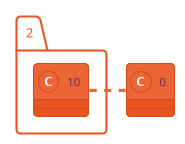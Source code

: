 {
  "sha1": "a9i148qe6240p95a9b0dcs4kzaej9ay",
  "insertion": {
    "when": "2024-06-01T09:03:08.358Z",
    "url": "https://forum.plantuml.net/17811/theme-supports-no-calculated-from-path-and-stdlib-from-path",
    "user": "plantuml@gmail.com"
  }
}
@startuml
!include <C4/themes/puml-theme-C4_united.puml>
!include <C4/C4.puml>
C4Version()
@enduml
